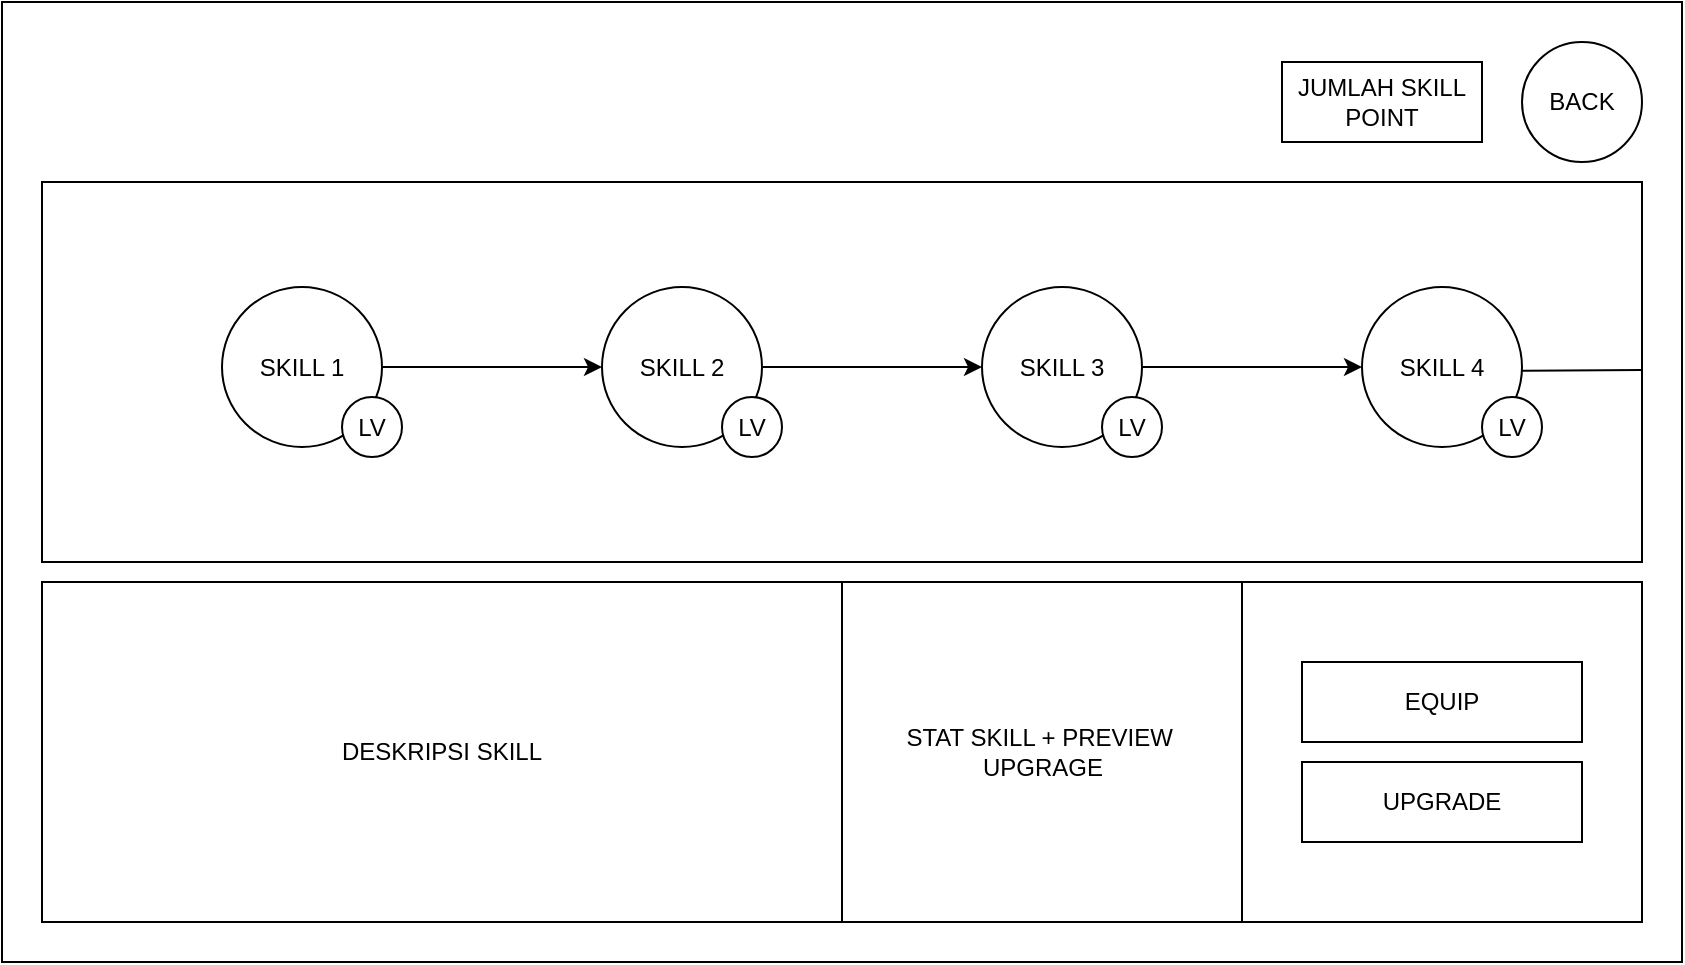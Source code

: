<mxfile version="13.0.3" type="device"><diagram id="Ewg5UIHv9d0h5NOJKAlW" name="Page-1"><mxGraphModel dx="1024" dy="601" grid="1" gridSize="10" guides="1" tooltips="1" connect="1" arrows="1" fold="1" page="1" pageScale="1" pageWidth="850" pageHeight="1100" math="0" shadow="0"><root><mxCell id="0"/><mxCell id="1" parent="0"/><mxCell id="4Ir6Edx5UrTwy8dmxyKP-3" value="" style="rounded=0;whiteSpace=wrap;html=1;fillColor=none;" parent="1" vertex="1"><mxGeometry y="520" width="840" height="480" as="geometry"/></mxCell><mxCell id="4Ir6Edx5UrTwy8dmxyKP-4" value="" style="rounded=0;whiteSpace=wrap;html=1;" parent="1" vertex="1"><mxGeometry x="20" y="610" width="800" height="190" as="geometry"/></mxCell><mxCell id="4Ir6Edx5UrTwy8dmxyKP-5" value="BACK" style="ellipse;whiteSpace=wrap;html=1;aspect=fixed;" parent="1" vertex="1"><mxGeometry x="760" y="540" width="60" height="60" as="geometry"/></mxCell><mxCell id="4Ir6Edx5UrTwy8dmxyKP-6" value="JUMLAH SKILL POINT" style="rounded=0;whiteSpace=wrap;html=1;connectable=1;" parent="1" vertex="1"><mxGeometry x="640" y="550" width="100" height="40" as="geometry"/></mxCell><mxCell id="4Ir6Edx5UrTwy8dmxyKP-11" style="edgeStyle=orthogonalEdgeStyle;rounded=0;orthogonalLoop=1;jettySize=auto;html=1;exitX=1;exitY=0.5;exitDx=0;exitDy=0;entryX=0;entryY=0.5;entryDx=0;entryDy=0;" parent="1" source="4Ir6Edx5UrTwy8dmxyKP-7" target="4Ir6Edx5UrTwy8dmxyKP-8" edge="1"><mxGeometry relative="1" as="geometry"/></mxCell><mxCell id="4Ir6Edx5UrTwy8dmxyKP-7" value="SKILL 1" style="ellipse;whiteSpace=wrap;html=1;aspect=fixed;" parent="1" vertex="1"><mxGeometry x="110" y="662.5" width="80" height="80" as="geometry"/></mxCell><mxCell id="4Ir6Edx5UrTwy8dmxyKP-12" style="edgeStyle=orthogonalEdgeStyle;rounded=0;orthogonalLoop=1;jettySize=auto;html=1;exitX=1;exitY=0.5;exitDx=0;exitDy=0;entryX=0;entryY=0.5;entryDx=0;entryDy=0;" parent="1" source="4Ir6Edx5UrTwy8dmxyKP-8" target="4Ir6Edx5UrTwy8dmxyKP-9" edge="1"><mxGeometry relative="1" as="geometry"/></mxCell><mxCell id="4Ir6Edx5UrTwy8dmxyKP-8" value="SKILL 2" style="ellipse;whiteSpace=wrap;html=1;aspect=fixed;" parent="1" vertex="1"><mxGeometry x="300" y="662.5" width="80" height="80" as="geometry"/></mxCell><mxCell id="4Ir6Edx5UrTwy8dmxyKP-13" style="edgeStyle=orthogonalEdgeStyle;rounded=0;orthogonalLoop=1;jettySize=auto;html=1;exitX=1;exitY=0.5;exitDx=0;exitDy=0;entryX=0;entryY=0.5;entryDx=0;entryDy=0;" parent="1" source="4Ir6Edx5UrTwy8dmxyKP-9" target="4Ir6Edx5UrTwy8dmxyKP-10" edge="1"><mxGeometry relative="1" as="geometry"/></mxCell><mxCell id="4Ir6Edx5UrTwy8dmxyKP-9" value="SKILL 3" style="ellipse;whiteSpace=wrap;html=1;aspect=fixed;" parent="1" vertex="1"><mxGeometry x="490" y="662.5" width="80" height="80" as="geometry"/></mxCell><mxCell id="4Ir6Edx5UrTwy8dmxyKP-10" value="SKILL 4" style="ellipse;whiteSpace=wrap;html=1;aspect=fixed;" parent="1" vertex="1"><mxGeometry x="680" y="662.5" width="80" height="80" as="geometry"/></mxCell><mxCell id="4Ir6Edx5UrTwy8dmxyKP-14" value="" style="rounded=0;whiteSpace=wrap;html=1;" parent="1" vertex="1"><mxGeometry x="20" y="810" width="800" height="170" as="geometry"/></mxCell><mxCell id="4Ir6Edx5UrTwy8dmxyKP-15" value="LV" style="ellipse;whiteSpace=wrap;html=1;aspect=fixed;" parent="1" vertex="1"><mxGeometry x="170" y="717.5" width="30" height="30" as="geometry"/></mxCell><mxCell id="4Ir6Edx5UrTwy8dmxyKP-16" value="LV" style="ellipse;whiteSpace=wrap;html=1;aspect=fixed;" parent="1" vertex="1"><mxGeometry x="360" y="717.5" width="30" height="30" as="geometry"/></mxCell><mxCell id="4Ir6Edx5UrTwy8dmxyKP-17" value="LV" style="ellipse;whiteSpace=wrap;html=1;aspect=fixed;" parent="1" vertex="1"><mxGeometry x="550" y="717.5" width="30" height="30" as="geometry"/></mxCell><mxCell id="4Ir6Edx5UrTwy8dmxyKP-18" value="LV" style="ellipse;whiteSpace=wrap;html=1;aspect=fixed;" parent="1" vertex="1"><mxGeometry x="740" y="717.5" width="30" height="30" as="geometry"/></mxCell><mxCell id="4Ir6Edx5UrTwy8dmxyKP-20" value="" style="endArrow=none;html=1;" parent="1" edge="1"><mxGeometry width="50" height="50" relative="1" as="geometry"><mxPoint x="760" y="704.41" as="sourcePoint"/><mxPoint x="820" y="704" as="targetPoint"/></mxGeometry></mxCell><mxCell id="4Ir6Edx5UrTwy8dmxyKP-22" value="DESKRIPSI SKILL" style="rounded=0;whiteSpace=wrap;html=1;fillColor=none;" parent="1" vertex="1"><mxGeometry x="20" y="810" width="400" height="170" as="geometry"/></mxCell><mxCell id="4Ir6Edx5UrTwy8dmxyKP-24" value="" style="rounded=0;whiteSpace=wrap;html=1;fillColor=none;" parent="1" vertex="1"><mxGeometry x="420" y="810" width="400" height="170" as="geometry"/></mxCell><mxCell id="4Ir6Edx5UrTwy8dmxyKP-26" value="" style="rounded=0;whiteSpace=wrap;html=1;fillColor=none;" parent="1" vertex="1"><mxGeometry x="420" y="810" width="200" height="170" as="geometry"/></mxCell><mxCell id="4Ir6Edx5UrTwy8dmxyKP-27" value="&lt;span&gt;STAT SKILL + PREVIEW&amp;nbsp;&lt;/span&gt;&lt;br&gt;&lt;span&gt;UPGRAGE&lt;/span&gt;" style="text;html=1;align=center;verticalAlign=middle;resizable=0;points=[];autosize=1;" parent="1" vertex="1"><mxGeometry x="445" y="880" width="150" height="30" as="geometry"/></mxCell><mxCell id="4Ir6Edx5UrTwy8dmxyKP-28" value="UPGRADE" style="rounded=0;whiteSpace=wrap;html=1;fillColor=none;" parent="1" vertex="1"><mxGeometry x="650" y="900" width="140" height="40" as="geometry"/></mxCell><mxCell id="4Ir6Edx5UrTwy8dmxyKP-29" value="EQUIP" style="rounded=0;whiteSpace=wrap;html=1;fillColor=none;" parent="1" vertex="1"><mxGeometry x="650" y="850" width="140" height="40" as="geometry"/></mxCell></root></mxGraphModel></diagram></mxfile>